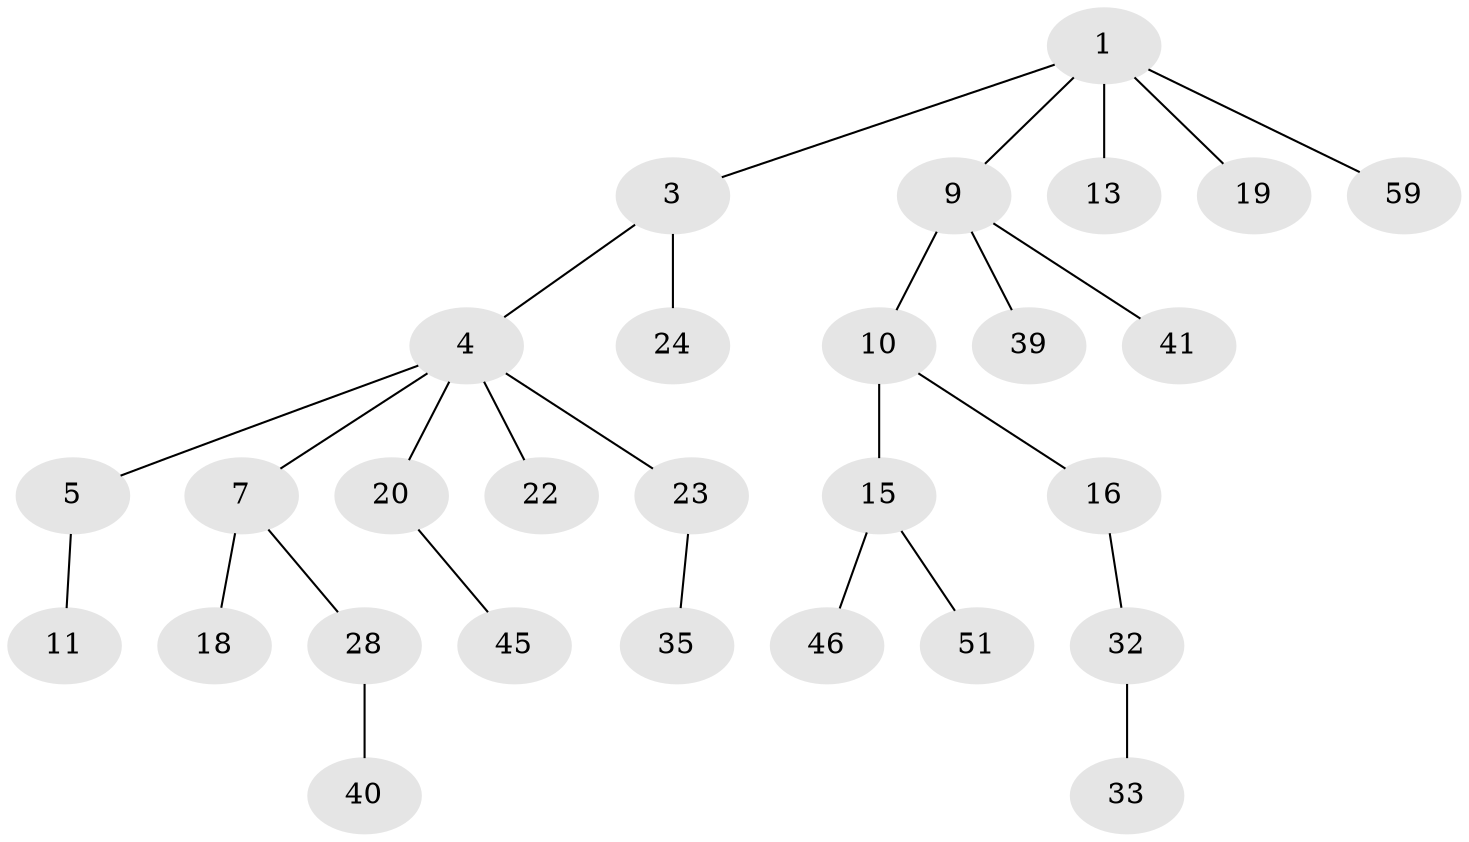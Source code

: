 // original degree distribution, {4: 0.11428571428571428, 7: 0.014285714285714285, 2: 0.24285714285714285, 3: 0.08571428571428572, 6: 0.014285714285714285, 1: 0.5142857142857142, 5: 0.014285714285714285}
// Generated by graph-tools (version 1.1) at 2025/19/03/04/25 18:19:26]
// undirected, 28 vertices, 27 edges
graph export_dot {
graph [start="1"]
  node [color=gray90,style=filled];
  1 [super="+2+21"];
  3 [super="+17+14"];
  4 [super="+6+36+25"];
  5 [super="+8"];
  7;
  9;
  10 [super="+54+43+38+12"];
  11;
  13;
  15 [super="+27"];
  16;
  18 [super="+69"];
  19 [super="+42"];
  20 [super="+49"];
  22 [super="+37+48+29+26"];
  23;
  24 [super="+52"];
  28 [super="+64+53+34"];
  32 [super="+60"];
  33;
  35 [super="+44+47"];
  39 [super="+61"];
  40 [super="+50"];
  41 [super="+70"];
  45;
  46;
  51;
  59;
  1 -- 3;
  1 -- 9;
  1 -- 19;
  1 -- 59;
  1 -- 13;
  3 -- 4;
  3 -- 24;
  4 -- 5;
  4 -- 22;
  4 -- 23;
  4 -- 20;
  4 -- 7;
  5 -- 11;
  7 -- 18;
  7 -- 28;
  9 -- 10;
  9 -- 39;
  9 -- 41;
  10 -- 15;
  10 -- 16;
  15 -- 46;
  15 -- 51;
  16 -- 32;
  20 -- 45;
  23 -- 35;
  28 -- 40;
  32 -- 33;
}
